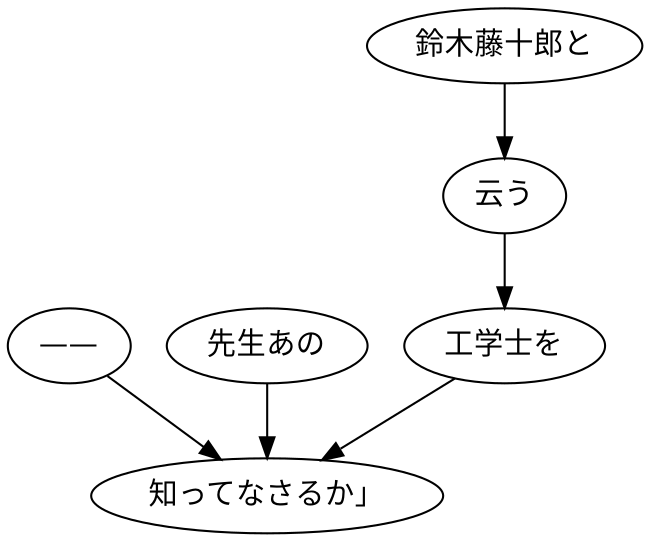 digraph graph3129 {
	node0 [label="——"];
	node1 [label="先生あの"];
	node2 [label="鈴木藤十郎と"];
	node3 [label="云う"];
	node4 [label="工学士を"];
	node5 [label="知ってなさるか」"];
	node0 -> node5;
	node1 -> node5;
	node2 -> node3;
	node3 -> node4;
	node4 -> node5;
}
